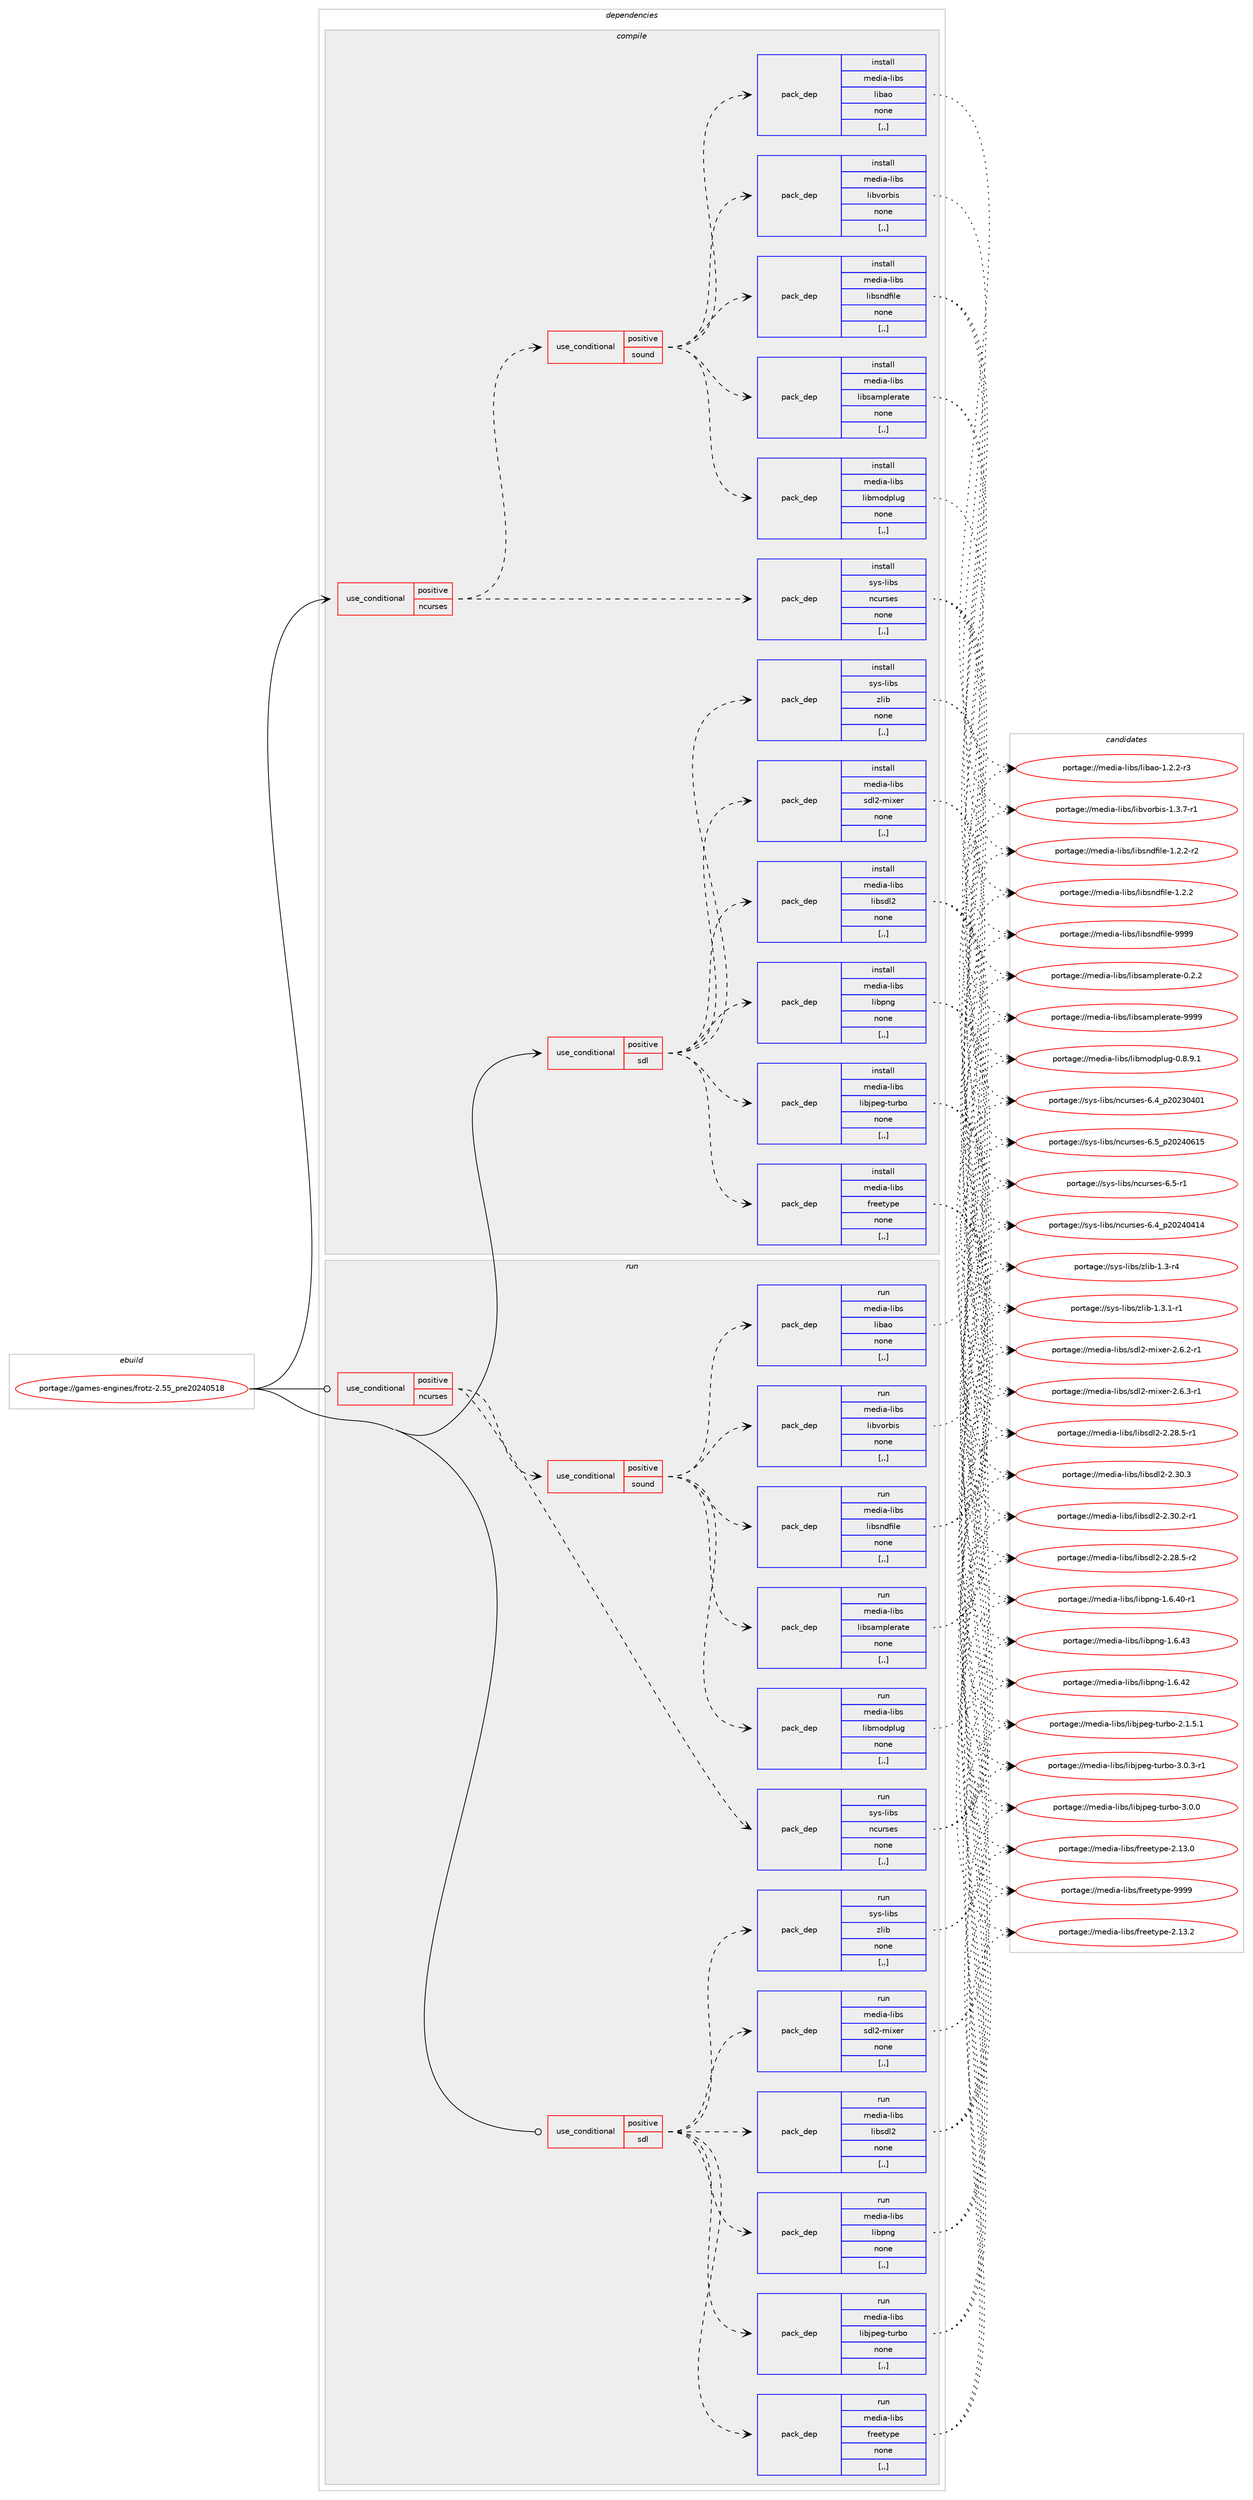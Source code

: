 digraph prolog {

# *************
# Graph options
# *************

newrank=true;
concentrate=true;
compound=true;
graph [rankdir=LR,fontname=Helvetica,fontsize=10,ranksep=1.5];#, ranksep=2.5, nodesep=0.2];
edge  [arrowhead=vee];
node  [fontname=Helvetica,fontsize=10];

# **********
# The ebuild
# **********

subgraph cluster_leftcol {
color=gray;
label=<<i>ebuild</i>>;
id [label="portage://games-engines/frotz-2.55_pre20240518", color=red, width=4, href="../games-engines/frotz-2.55_pre20240518.svg"];
}

# ****************
# The dependencies
# ****************

subgraph cluster_midcol {
color=gray;
label=<<i>dependencies</i>>;
subgraph cluster_compile {
fillcolor="#eeeeee";
style=filled;
label=<<i>compile</i>>;
subgraph cond63898 {
dependency229210 [label=<<TABLE BORDER="0" CELLBORDER="1" CELLSPACING="0" CELLPADDING="4"><TR><TD ROWSPAN="3" CELLPADDING="10">use_conditional</TD></TR><TR><TD>positive</TD></TR><TR><TD>ncurses</TD></TR></TABLE>>, shape=none, color=red];
subgraph pack163813 {
dependency229211 [label=<<TABLE BORDER="0" CELLBORDER="1" CELLSPACING="0" CELLPADDING="4" WIDTH="220"><TR><TD ROWSPAN="6" CELLPADDING="30">pack_dep</TD></TR><TR><TD WIDTH="110">install</TD></TR><TR><TD>sys-libs</TD></TR><TR><TD>ncurses</TD></TR><TR><TD>none</TD></TR><TR><TD>[,,]</TD></TR></TABLE>>, shape=none, color=blue];
}
dependency229210:e -> dependency229211:w [weight=20,style="dashed",arrowhead="vee"];
subgraph cond63899 {
dependency229212 [label=<<TABLE BORDER="0" CELLBORDER="1" CELLSPACING="0" CELLPADDING="4"><TR><TD ROWSPAN="3" CELLPADDING="10">use_conditional</TD></TR><TR><TD>positive</TD></TR><TR><TD>sound</TD></TR></TABLE>>, shape=none, color=red];
subgraph pack163814 {
dependency229213 [label=<<TABLE BORDER="0" CELLBORDER="1" CELLSPACING="0" CELLPADDING="4" WIDTH="220"><TR><TD ROWSPAN="6" CELLPADDING="30">pack_dep</TD></TR><TR><TD WIDTH="110">install</TD></TR><TR><TD>media-libs</TD></TR><TR><TD>libao</TD></TR><TR><TD>none</TD></TR><TR><TD>[,,]</TD></TR></TABLE>>, shape=none, color=blue];
}
dependency229212:e -> dependency229213:w [weight=20,style="dashed",arrowhead="vee"];
subgraph pack163815 {
dependency229214 [label=<<TABLE BORDER="0" CELLBORDER="1" CELLSPACING="0" CELLPADDING="4" WIDTH="220"><TR><TD ROWSPAN="6" CELLPADDING="30">pack_dep</TD></TR><TR><TD WIDTH="110">install</TD></TR><TR><TD>media-libs</TD></TR><TR><TD>libmodplug</TD></TR><TR><TD>none</TD></TR><TR><TD>[,,]</TD></TR></TABLE>>, shape=none, color=blue];
}
dependency229212:e -> dependency229214:w [weight=20,style="dashed",arrowhead="vee"];
subgraph pack163816 {
dependency229215 [label=<<TABLE BORDER="0" CELLBORDER="1" CELLSPACING="0" CELLPADDING="4" WIDTH="220"><TR><TD ROWSPAN="6" CELLPADDING="30">pack_dep</TD></TR><TR><TD WIDTH="110">install</TD></TR><TR><TD>media-libs</TD></TR><TR><TD>libsamplerate</TD></TR><TR><TD>none</TD></TR><TR><TD>[,,]</TD></TR></TABLE>>, shape=none, color=blue];
}
dependency229212:e -> dependency229215:w [weight=20,style="dashed",arrowhead="vee"];
subgraph pack163817 {
dependency229216 [label=<<TABLE BORDER="0" CELLBORDER="1" CELLSPACING="0" CELLPADDING="4" WIDTH="220"><TR><TD ROWSPAN="6" CELLPADDING="30">pack_dep</TD></TR><TR><TD WIDTH="110">install</TD></TR><TR><TD>media-libs</TD></TR><TR><TD>libsndfile</TD></TR><TR><TD>none</TD></TR><TR><TD>[,,]</TD></TR></TABLE>>, shape=none, color=blue];
}
dependency229212:e -> dependency229216:w [weight=20,style="dashed",arrowhead="vee"];
subgraph pack163818 {
dependency229217 [label=<<TABLE BORDER="0" CELLBORDER="1" CELLSPACING="0" CELLPADDING="4" WIDTH="220"><TR><TD ROWSPAN="6" CELLPADDING="30">pack_dep</TD></TR><TR><TD WIDTH="110">install</TD></TR><TR><TD>media-libs</TD></TR><TR><TD>libvorbis</TD></TR><TR><TD>none</TD></TR><TR><TD>[,,]</TD></TR></TABLE>>, shape=none, color=blue];
}
dependency229212:e -> dependency229217:w [weight=20,style="dashed",arrowhead="vee"];
}
dependency229210:e -> dependency229212:w [weight=20,style="dashed",arrowhead="vee"];
}
id:e -> dependency229210:w [weight=20,style="solid",arrowhead="vee"];
subgraph cond63900 {
dependency229218 [label=<<TABLE BORDER="0" CELLBORDER="1" CELLSPACING="0" CELLPADDING="4"><TR><TD ROWSPAN="3" CELLPADDING="10">use_conditional</TD></TR><TR><TD>positive</TD></TR><TR><TD>sdl</TD></TR></TABLE>>, shape=none, color=red];
subgraph pack163819 {
dependency229219 [label=<<TABLE BORDER="0" CELLBORDER="1" CELLSPACING="0" CELLPADDING="4" WIDTH="220"><TR><TD ROWSPAN="6" CELLPADDING="30">pack_dep</TD></TR><TR><TD WIDTH="110">install</TD></TR><TR><TD>media-libs</TD></TR><TR><TD>freetype</TD></TR><TR><TD>none</TD></TR><TR><TD>[,,]</TD></TR></TABLE>>, shape=none, color=blue];
}
dependency229218:e -> dependency229219:w [weight=20,style="dashed",arrowhead="vee"];
subgraph pack163820 {
dependency229220 [label=<<TABLE BORDER="0" CELLBORDER="1" CELLSPACING="0" CELLPADDING="4" WIDTH="220"><TR><TD ROWSPAN="6" CELLPADDING="30">pack_dep</TD></TR><TR><TD WIDTH="110">install</TD></TR><TR><TD>media-libs</TD></TR><TR><TD>libjpeg-turbo</TD></TR><TR><TD>none</TD></TR><TR><TD>[,,]</TD></TR></TABLE>>, shape=none, color=blue];
}
dependency229218:e -> dependency229220:w [weight=20,style="dashed",arrowhead="vee"];
subgraph pack163821 {
dependency229221 [label=<<TABLE BORDER="0" CELLBORDER="1" CELLSPACING="0" CELLPADDING="4" WIDTH="220"><TR><TD ROWSPAN="6" CELLPADDING="30">pack_dep</TD></TR><TR><TD WIDTH="110">install</TD></TR><TR><TD>media-libs</TD></TR><TR><TD>libpng</TD></TR><TR><TD>none</TD></TR><TR><TD>[,,]</TD></TR></TABLE>>, shape=none, color=blue];
}
dependency229218:e -> dependency229221:w [weight=20,style="dashed",arrowhead="vee"];
subgraph pack163822 {
dependency229222 [label=<<TABLE BORDER="0" CELLBORDER="1" CELLSPACING="0" CELLPADDING="4" WIDTH="220"><TR><TD ROWSPAN="6" CELLPADDING="30">pack_dep</TD></TR><TR><TD WIDTH="110">install</TD></TR><TR><TD>media-libs</TD></TR><TR><TD>libsdl2</TD></TR><TR><TD>none</TD></TR><TR><TD>[,,]</TD></TR></TABLE>>, shape=none, color=blue];
}
dependency229218:e -> dependency229222:w [weight=20,style="dashed",arrowhead="vee"];
subgraph pack163823 {
dependency229223 [label=<<TABLE BORDER="0" CELLBORDER="1" CELLSPACING="0" CELLPADDING="4" WIDTH="220"><TR><TD ROWSPAN="6" CELLPADDING="30">pack_dep</TD></TR><TR><TD WIDTH="110">install</TD></TR><TR><TD>media-libs</TD></TR><TR><TD>sdl2-mixer</TD></TR><TR><TD>none</TD></TR><TR><TD>[,,]</TD></TR></TABLE>>, shape=none, color=blue];
}
dependency229218:e -> dependency229223:w [weight=20,style="dashed",arrowhead="vee"];
subgraph pack163824 {
dependency229224 [label=<<TABLE BORDER="0" CELLBORDER="1" CELLSPACING="0" CELLPADDING="4" WIDTH="220"><TR><TD ROWSPAN="6" CELLPADDING="30">pack_dep</TD></TR><TR><TD WIDTH="110">install</TD></TR><TR><TD>sys-libs</TD></TR><TR><TD>zlib</TD></TR><TR><TD>none</TD></TR><TR><TD>[,,]</TD></TR></TABLE>>, shape=none, color=blue];
}
dependency229218:e -> dependency229224:w [weight=20,style="dashed",arrowhead="vee"];
}
id:e -> dependency229218:w [weight=20,style="solid",arrowhead="vee"];
}
subgraph cluster_compileandrun {
fillcolor="#eeeeee";
style=filled;
label=<<i>compile and run</i>>;
}
subgraph cluster_run {
fillcolor="#eeeeee";
style=filled;
label=<<i>run</i>>;
subgraph cond63901 {
dependency229225 [label=<<TABLE BORDER="0" CELLBORDER="1" CELLSPACING="0" CELLPADDING="4"><TR><TD ROWSPAN="3" CELLPADDING="10">use_conditional</TD></TR><TR><TD>positive</TD></TR><TR><TD>ncurses</TD></TR></TABLE>>, shape=none, color=red];
subgraph pack163825 {
dependency229226 [label=<<TABLE BORDER="0" CELLBORDER="1" CELLSPACING="0" CELLPADDING="4" WIDTH="220"><TR><TD ROWSPAN="6" CELLPADDING="30">pack_dep</TD></TR><TR><TD WIDTH="110">run</TD></TR><TR><TD>sys-libs</TD></TR><TR><TD>ncurses</TD></TR><TR><TD>none</TD></TR><TR><TD>[,,]</TD></TR></TABLE>>, shape=none, color=blue];
}
dependency229225:e -> dependency229226:w [weight=20,style="dashed",arrowhead="vee"];
subgraph cond63902 {
dependency229227 [label=<<TABLE BORDER="0" CELLBORDER="1" CELLSPACING="0" CELLPADDING="4"><TR><TD ROWSPAN="3" CELLPADDING="10">use_conditional</TD></TR><TR><TD>positive</TD></TR><TR><TD>sound</TD></TR></TABLE>>, shape=none, color=red];
subgraph pack163826 {
dependency229228 [label=<<TABLE BORDER="0" CELLBORDER="1" CELLSPACING="0" CELLPADDING="4" WIDTH="220"><TR><TD ROWSPAN="6" CELLPADDING="30">pack_dep</TD></TR><TR><TD WIDTH="110">run</TD></TR><TR><TD>media-libs</TD></TR><TR><TD>libao</TD></TR><TR><TD>none</TD></TR><TR><TD>[,,]</TD></TR></TABLE>>, shape=none, color=blue];
}
dependency229227:e -> dependency229228:w [weight=20,style="dashed",arrowhead="vee"];
subgraph pack163827 {
dependency229229 [label=<<TABLE BORDER="0" CELLBORDER="1" CELLSPACING="0" CELLPADDING="4" WIDTH="220"><TR><TD ROWSPAN="6" CELLPADDING="30">pack_dep</TD></TR><TR><TD WIDTH="110">run</TD></TR><TR><TD>media-libs</TD></TR><TR><TD>libmodplug</TD></TR><TR><TD>none</TD></TR><TR><TD>[,,]</TD></TR></TABLE>>, shape=none, color=blue];
}
dependency229227:e -> dependency229229:w [weight=20,style="dashed",arrowhead="vee"];
subgraph pack163828 {
dependency229230 [label=<<TABLE BORDER="0" CELLBORDER="1" CELLSPACING="0" CELLPADDING="4" WIDTH="220"><TR><TD ROWSPAN="6" CELLPADDING="30">pack_dep</TD></TR><TR><TD WIDTH="110">run</TD></TR><TR><TD>media-libs</TD></TR><TR><TD>libsamplerate</TD></TR><TR><TD>none</TD></TR><TR><TD>[,,]</TD></TR></TABLE>>, shape=none, color=blue];
}
dependency229227:e -> dependency229230:w [weight=20,style="dashed",arrowhead="vee"];
subgraph pack163829 {
dependency229231 [label=<<TABLE BORDER="0" CELLBORDER="1" CELLSPACING="0" CELLPADDING="4" WIDTH="220"><TR><TD ROWSPAN="6" CELLPADDING="30">pack_dep</TD></TR><TR><TD WIDTH="110">run</TD></TR><TR><TD>media-libs</TD></TR><TR><TD>libsndfile</TD></TR><TR><TD>none</TD></TR><TR><TD>[,,]</TD></TR></TABLE>>, shape=none, color=blue];
}
dependency229227:e -> dependency229231:w [weight=20,style="dashed",arrowhead="vee"];
subgraph pack163830 {
dependency229232 [label=<<TABLE BORDER="0" CELLBORDER="1" CELLSPACING="0" CELLPADDING="4" WIDTH="220"><TR><TD ROWSPAN="6" CELLPADDING="30">pack_dep</TD></TR><TR><TD WIDTH="110">run</TD></TR><TR><TD>media-libs</TD></TR><TR><TD>libvorbis</TD></TR><TR><TD>none</TD></TR><TR><TD>[,,]</TD></TR></TABLE>>, shape=none, color=blue];
}
dependency229227:e -> dependency229232:w [weight=20,style="dashed",arrowhead="vee"];
}
dependency229225:e -> dependency229227:w [weight=20,style="dashed",arrowhead="vee"];
}
id:e -> dependency229225:w [weight=20,style="solid",arrowhead="odot"];
subgraph cond63903 {
dependency229233 [label=<<TABLE BORDER="0" CELLBORDER="1" CELLSPACING="0" CELLPADDING="4"><TR><TD ROWSPAN="3" CELLPADDING="10">use_conditional</TD></TR><TR><TD>positive</TD></TR><TR><TD>sdl</TD></TR></TABLE>>, shape=none, color=red];
subgraph pack163831 {
dependency229234 [label=<<TABLE BORDER="0" CELLBORDER="1" CELLSPACING="0" CELLPADDING="4" WIDTH="220"><TR><TD ROWSPAN="6" CELLPADDING="30">pack_dep</TD></TR><TR><TD WIDTH="110">run</TD></TR><TR><TD>media-libs</TD></TR><TR><TD>freetype</TD></TR><TR><TD>none</TD></TR><TR><TD>[,,]</TD></TR></TABLE>>, shape=none, color=blue];
}
dependency229233:e -> dependency229234:w [weight=20,style="dashed",arrowhead="vee"];
subgraph pack163832 {
dependency229235 [label=<<TABLE BORDER="0" CELLBORDER="1" CELLSPACING="0" CELLPADDING="4" WIDTH="220"><TR><TD ROWSPAN="6" CELLPADDING="30">pack_dep</TD></TR><TR><TD WIDTH="110">run</TD></TR><TR><TD>media-libs</TD></TR><TR><TD>libjpeg-turbo</TD></TR><TR><TD>none</TD></TR><TR><TD>[,,]</TD></TR></TABLE>>, shape=none, color=blue];
}
dependency229233:e -> dependency229235:w [weight=20,style="dashed",arrowhead="vee"];
subgraph pack163833 {
dependency229236 [label=<<TABLE BORDER="0" CELLBORDER="1" CELLSPACING="0" CELLPADDING="4" WIDTH="220"><TR><TD ROWSPAN="6" CELLPADDING="30">pack_dep</TD></TR><TR><TD WIDTH="110">run</TD></TR><TR><TD>media-libs</TD></TR><TR><TD>libpng</TD></TR><TR><TD>none</TD></TR><TR><TD>[,,]</TD></TR></TABLE>>, shape=none, color=blue];
}
dependency229233:e -> dependency229236:w [weight=20,style="dashed",arrowhead="vee"];
subgraph pack163834 {
dependency229237 [label=<<TABLE BORDER="0" CELLBORDER="1" CELLSPACING="0" CELLPADDING="4" WIDTH="220"><TR><TD ROWSPAN="6" CELLPADDING="30">pack_dep</TD></TR><TR><TD WIDTH="110">run</TD></TR><TR><TD>media-libs</TD></TR><TR><TD>libsdl2</TD></TR><TR><TD>none</TD></TR><TR><TD>[,,]</TD></TR></TABLE>>, shape=none, color=blue];
}
dependency229233:e -> dependency229237:w [weight=20,style="dashed",arrowhead="vee"];
subgraph pack163835 {
dependency229238 [label=<<TABLE BORDER="0" CELLBORDER="1" CELLSPACING="0" CELLPADDING="4" WIDTH="220"><TR><TD ROWSPAN="6" CELLPADDING="30">pack_dep</TD></TR><TR><TD WIDTH="110">run</TD></TR><TR><TD>media-libs</TD></TR><TR><TD>sdl2-mixer</TD></TR><TR><TD>none</TD></TR><TR><TD>[,,]</TD></TR></TABLE>>, shape=none, color=blue];
}
dependency229233:e -> dependency229238:w [weight=20,style="dashed",arrowhead="vee"];
subgraph pack163836 {
dependency229239 [label=<<TABLE BORDER="0" CELLBORDER="1" CELLSPACING="0" CELLPADDING="4" WIDTH="220"><TR><TD ROWSPAN="6" CELLPADDING="30">pack_dep</TD></TR><TR><TD WIDTH="110">run</TD></TR><TR><TD>sys-libs</TD></TR><TR><TD>zlib</TD></TR><TR><TD>none</TD></TR><TR><TD>[,,]</TD></TR></TABLE>>, shape=none, color=blue];
}
dependency229233:e -> dependency229239:w [weight=20,style="dashed",arrowhead="vee"];
}
id:e -> dependency229233:w [weight=20,style="solid",arrowhead="odot"];
}
}

# **************
# The candidates
# **************

subgraph cluster_choices {
rank=same;
color=gray;
label=<<i>candidates</i>>;

subgraph choice163813 {
color=black;
nodesep=1;
choice1151211154510810598115471109911711411510111545544653951125048505248544953 [label="portage://sys-libs/ncurses-6.5_p20240615", color=red, width=4,href="../sys-libs/ncurses-6.5_p20240615.svg"];
choice11512111545108105981154711099117114115101115455446534511449 [label="portage://sys-libs/ncurses-6.5-r1", color=red, width=4,href="../sys-libs/ncurses-6.5-r1.svg"];
choice1151211154510810598115471109911711411510111545544652951125048505248524952 [label="portage://sys-libs/ncurses-6.4_p20240414", color=red, width=4,href="../sys-libs/ncurses-6.4_p20240414.svg"];
choice1151211154510810598115471109911711411510111545544652951125048505148524849 [label="portage://sys-libs/ncurses-6.4_p20230401", color=red, width=4,href="../sys-libs/ncurses-6.4_p20230401.svg"];
dependency229211:e -> choice1151211154510810598115471109911711411510111545544653951125048505248544953:w [style=dotted,weight="100"];
dependency229211:e -> choice11512111545108105981154711099117114115101115455446534511449:w [style=dotted,weight="100"];
dependency229211:e -> choice1151211154510810598115471109911711411510111545544652951125048505248524952:w [style=dotted,weight="100"];
dependency229211:e -> choice1151211154510810598115471109911711411510111545544652951125048505148524849:w [style=dotted,weight="100"];
}
subgraph choice163814 {
color=black;
nodesep=1;
choice1091011001059745108105981154710810598971114549465046504511451 [label="portage://media-libs/libao-1.2.2-r3", color=red, width=4,href="../media-libs/libao-1.2.2-r3.svg"];
dependency229213:e -> choice1091011001059745108105981154710810598971114549465046504511451:w [style=dotted,weight="100"];
}
subgraph choice163815 {
color=black;
nodesep=1;
choice10910110010597451081059811547108105981091111001121081171034548465646574649 [label="portage://media-libs/libmodplug-0.8.9.1", color=red, width=4,href="../media-libs/libmodplug-0.8.9.1.svg"];
dependency229214:e -> choice10910110010597451081059811547108105981091111001121081171034548465646574649:w [style=dotted,weight="100"];
}
subgraph choice163816 {
color=black;
nodesep=1;
choice109101100105974510810598115471081059811597109112108101114971161014557575757 [label="portage://media-libs/libsamplerate-9999", color=red, width=4,href="../media-libs/libsamplerate-9999.svg"];
choice10910110010597451081059811547108105981159710911210810111497116101454846504650 [label="portage://media-libs/libsamplerate-0.2.2", color=red, width=4,href="../media-libs/libsamplerate-0.2.2.svg"];
dependency229215:e -> choice109101100105974510810598115471081059811597109112108101114971161014557575757:w [style=dotted,weight="100"];
dependency229215:e -> choice10910110010597451081059811547108105981159710911210810111497116101454846504650:w [style=dotted,weight="100"];
}
subgraph choice163817 {
color=black;
nodesep=1;
choice10910110010597451081059811547108105981151101001021051081014557575757 [label="portage://media-libs/libsndfile-9999", color=red, width=4,href="../media-libs/libsndfile-9999.svg"];
choice10910110010597451081059811547108105981151101001021051081014549465046504511450 [label="portage://media-libs/libsndfile-1.2.2-r2", color=red, width=4,href="../media-libs/libsndfile-1.2.2-r2.svg"];
choice1091011001059745108105981154710810598115110100102105108101454946504650 [label="portage://media-libs/libsndfile-1.2.2", color=red, width=4,href="../media-libs/libsndfile-1.2.2.svg"];
dependency229216:e -> choice10910110010597451081059811547108105981151101001021051081014557575757:w [style=dotted,weight="100"];
dependency229216:e -> choice10910110010597451081059811547108105981151101001021051081014549465046504511450:w [style=dotted,weight="100"];
dependency229216:e -> choice1091011001059745108105981154710810598115110100102105108101454946504650:w [style=dotted,weight="100"];
}
subgraph choice163818 {
color=black;
nodesep=1;
choice1091011001059745108105981154710810598118111114981051154549465146554511449 [label="portage://media-libs/libvorbis-1.3.7-r1", color=red, width=4,href="../media-libs/libvorbis-1.3.7-r1.svg"];
dependency229217:e -> choice1091011001059745108105981154710810598118111114981051154549465146554511449:w [style=dotted,weight="100"];
}
subgraph choice163819 {
color=black;
nodesep=1;
choice109101100105974510810598115471021141011011161211121014557575757 [label="portage://media-libs/freetype-9999", color=red, width=4,href="../media-libs/freetype-9999.svg"];
choice1091011001059745108105981154710211410110111612111210145504649514650 [label="portage://media-libs/freetype-2.13.2", color=red, width=4,href="../media-libs/freetype-2.13.2.svg"];
choice1091011001059745108105981154710211410110111612111210145504649514648 [label="portage://media-libs/freetype-2.13.0", color=red, width=4,href="../media-libs/freetype-2.13.0.svg"];
dependency229219:e -> choice109101100105974510810598115471021141011011161211121014557575757:w [style=dotted,weight="100"];
dependency229219:e -> choice1091011001059745108105981154710211410110111612111210145504649514650:w [style=dotted,weight="100"];
dependency229219:e -> choice1091011001059745108105981154710211410110111612111210145504649514648:w [style=dotted,weight="100"];
}
subgraph choice163820 {
color=black;
nodesep=1;
choice109101100105974510810598115471081059810611210110345116117114981114551464846514511449 [label="portage://media-libs/libjpeg-turbo-3.0.3-r1", color=red, width=4,href="../media-libs/libjpeg-turbo-3.0.3-r1.svg"];
choice10910110010597451081059811547108105981061121011034511611711498111455146484648 [label="portage://media-libs/libjpeg-turbo-3.0.0", color=red, width=4,href="../media-libs/libjpeg-turbo-3.0.0.svg"];
choice109101100105974510810598115471081059810611210110345116117114981114550464946534649 [label="portage://media-libs/libjpeg-turbo-2.1.5.1", color=red, width=4,href="../media-libs/libjpeg-turbo-2.1.5.1.svg"];
dependency229220:e -> choice109101100105974510810598115471081059810611210110345116117114981114551464846514511449:w [style=dotted,weight="100"];
dependency229220:e -> choice10910110010597451081059811547108105981061121011034511611711498111455146484648:w [style=dotted,weight="100"];
dependency229220:e -> choice109101100105974510810598115471081059810611210110345116117114981114550464946534649:w [style=dotted,weight="100"];
}
subgraph choice163821 {
color=black;
nodesep=1;
choice109101100105974510810598115471081059811211010345494654465251 [label="portage://media-libs/libpng-1.6.43", color=red, width=4,href="../media-libs/libpng-1.6.43.svg"];
choice109101100105974510810598115471081059811211010345494654465250 [label="portage://media-libs/libpng-1.6.42", color=red, width=4,href="../media-libs/libpng-1.6.42.svg"];
choice1091011001059745108105981154710810598112110103454946544652484511449 [label="portage://media-libs/libpng-1.6.40-r1", color=red, width=4,href="../media-libs/libpng-1.6.40-r1.svg"];
dependency229221:e -> choice109101100105974510810598115471081059811211010345494654465251:w [style=dotted,weight="100"];
dependency229221:e -> choice109101100105974510810598115471081059811211010345494654465250:w [style=dotted,weight="100"];
dependency229221:e -> choice1091011001059745108105981154710810598112110103454946544652484511449:w [style=dotted,weight="100"];
}
subgraph choice163822 {
color=black;
nodesep=1;
choice10910110010597451081059811547108105981151001085045504651484651 [label="portage://media-libs/libsdl2-2.30.3", color=red, width=4,href="../media-libs/libsdl2-2.30.3.svg"];
choice109101100105974510810598115471081059811510010850455046514846504511449 [label="portage://media-libs/libsdl2-2.30.2-r1", color=red, width=4,href="../media-libs/libsdl2-2.30.2-r1.svg"];
choice109101100105974510810598115471081059811510010850455046505646534511450 [label="portage://media-libs/libsdl2-2.28.5-r2", color=red, width=4,href="../media-libs/libsdl2-2.28.5-r2.svg"];
choice109101100105974510810598115471081059811510010850455046505646534511449 [label="portage://media-libs/libsdl2-2.28.5-r1", color=red, width=4,href="../media-libs/libsdl2-2.28.5-r1.svg"];
dependency229222:e -> choice10910110010597451081059811547108105981151001085045504651484651:w [style=dotted,weight="100"];
dependency229222:e -> choice109101100105974510810598115471081059811510010850455046514846504511449:w [style=dotted,weight="100"];
dependency229222:e -> choice109101100105974510810598115471081059811510010850455046505646534511450:w [style=dotted,weight="100"];
dependency229222:e -> choice109101100105974510810598115471081059811510010850455046505646534511449:w [style=dotted,weight="100"];
}
subgraph choice163823 {
color=black;
nodesep=1;
choice1091011001059745108105981154711510010850451091051201011144550465446514511449 [label="portage://media-libs/sdl2-mixer-2.6.3-r1", color=red, width=4,href="../media-libs/sdl2-mixer-2.6.3-r1.svg"];
choice1091011001059745108105981154711510010850451091051201011144550465446504511449 [label="portage://media-libs/sdl2-mixer-2.6.2-r1", color=red, width=4,href="../media-libs/sdl2-mixer-2.6.2-r1.svg"];
dependency229223:e -> choice1091011001059745108105981154711510010850451091051201011144550465446514511449:w [style=dotted,weight="100"];
dependency229223:e -> choice1091011001059745108105981154711510010850451091051201011144550465446504511449:w [style=dotted,weight="100"];
}
subgraph choice163824 {
color=black;
nodesep=1;
choice115121115451081059811547122108105984549465146494511449 [label="portage://sys-libs/zlib-1.3.1-r1", color=red, width=4,href="../sys-libs/zlib-1.3.1-r1.svg"];
choice11512111545108105981154712210810598454946514511452 [label="portage://sys-libs/zlib-1.3-r4", color=red, width=4,href="../sys-libs/zlib-1.3-r4.svg"];
dependency229224:e -> choice115121115451081059811547122108105984549465146494511449:w [style=dotted,weight="100"];
dependency229224:e -> choice11512111545108105981154712210810598454946514511452:w [style=dotted,weight="100"];
}
subgraph choice163825 {
color=black;
nodesep=1;
choice1151211154510810598115471109911711411510111545544653951125048505248544953 [label="portage://sys-libs/ncurses-6.5_p20240615", color=red, width=4,href="../sys-libs/ncurses-6.5_p20240615.svg"];
choice11512111545108105981154711099117114115101115455446534511449 [label="portage://sys-libs/ncurses-6.5-r1", color=red, width=4,href="../sys-libs/ncurses-6.5-r1.svg"];
choice1151211154510810598115471109911711411510111545544652951125048505248524952 [label="portage://sys-libs/ncurses-6.4_p20240414", color=red, width=4,href="../sys-libs/ncurses-6.4_p20240414.svg"];
choice1151211154510810598115471109911711411510111545544652951125048505148524849 [label="portage://sys-libs/ncurses-6.4_p20230401", color=red, width=4,href="../sys-libs/ncurses-6.4_p20230401.svg"];
dependency229226:e -> choice1151211154510810598115471109911711411510111545544653951125048505248544953:w [style=dotted,weight="100"];
dependency229226:e -> choice11512111545108105981154711099117114115101115455446534511449:w [style=dotted,weight="100"];
dependency229226:e -> choice1151211154510810598115471109911711411510111545544652951125048505248524952:w [style=dotted,weight="100"];
dependency229226:e -> choice1151211154510810598115471109911711411510111545544652951125048505148524849:w [style=dotted,weight="100"];
}
subgraph choice163826 {
color=black;
nodesep=1;
choice1091011001059745108105981154710810598971114549465046504511451 [label="portage://media-libs/libao-1.2.2-r3", color=red, width=4,href="../media-libs/libao-1.2.2-r3.svg"];
dependency229228:e -> choice1091011001059745108105981154710810598971114549465046504511451:w [style=dotted,weight="100"];
}
subgraph choice163827 {
color=black;
nodesep=1;
choice10910110010597451081059811547108105981091111001121081171034548465646574649 [label="portage://media-libs/libmodplug-0.8.9.1", color=red, width=4,href="../media-libs/libmodplug-0.8.9.1.svg"];
dependency229229:e -> choice10910110010597451081059811547108105981091111001121081171034548465646574649:w [style=dotted,weight="100"];
}
subgraph choice163828 {
color=black;
nodesep=1;
choice109101100105974510810598115471081059811597109112108101114971161014557575757 [label="portage://media-libs/libsamplerate-9999", color=red, width=4,href="../media-libs/libsamplerate-9999.svg"];
choice10910110010597451081059811547108105981159710911210810111497116101454846504650 [label="portage://media-libs/libsamplerate-0.2.2", color=red, width=4,href="../media-libs/libsamplerate-0.2.2.svg"];
dependency229230:e -> choice109101100105974510810598115471081059811597109112108101114971161014557575757:w [style=dotted,weight="100"];
dependency229230:e -> choice10910110010597451081059811547108105981159710911210810111497116101454846504650:w [style=dotted,weight="100"];
}
subgraph choice163829 {
color=black;
nodesep=1;
choice10910110010597451081059811547108105981151101001021051081014557575757 [label="portage://media-libs/libsndfile-9999", color=red, width=4,href="../media-libs/libsndfile-9999.svg"];
choice10910110010597451081059811547108105981151101001021051081014549465046504511450 [label="portage://media-libs/libsndfile-1.2.2-r2", color=red, width=4,href="../media-libs/libsndfile-1.2.2-r2.svg"];
choice1091011001059745108105981154710810598115110100102105108101454946504650 [label="portage://media-libs/libsndfile-1.2.2", color=red, width=4,href="../media-libs/libsndfile-1.2.2.svg"];
dependency229231:e -> choice10910110010597451081059811547108105981151101001021051081014557575757:w [style=dotted,weight="100"];
dependency229231:e -> choice10910110010597451081059811547108105981151101001021051081014549465046504511450:w [style=dotted,weight="100"];
dependency229231:e -> choice1091011001059745108105981154710810598115110100102105108101454946504650:w [style=dotted,weight="100"];
}
subgraph choice163830 {
color=black;
nodesep=1;
choice1091011001059745108105981154710810598118111114981051154549465146554511449 [label="portage://media-libs/libvorbis-1.3.7-r1", color=red, width=4,href="../media-libs/libvorbis-1.3.7-r1.svg"];
dependency229232:e -> choice1091011001059745108105981154710810598118111114981051154549465146554511449:w [style=dotted,weight="100"];
}
subgraph choice163831 {
color=black;
nodesep=1;
choice109101100105974510810598115471021141011011161211121014557575757 [label="portage://media-libs/freetype-9999", color=red, width=4,href="../media-libs/freetype-9999.svg"];
choice1091011001059745108105981154710211410110111612111210145504649514650 [label="portage://media-libs/freetype-2.13.2", color=red, width=4,href="../media-libs/freetype-2.13.2.svg"];
choice1091011001059745108105981154710211410110111612111210145504649514648 [label="portage://media-libs/freetype-2.13.0", color=red, width=4,href="../media-libs/freetype-2.13.0.svg"];
dependency229234:e -> choice109101100105974510810598115471021141011011161211121014557575757:w [style=dotted,weight="100"];
dependency229234:e -> choice1091011001059745108105981154710211410110111612111210145504649514650:w [style=dotted,weight="100"];
dependency229234:e -> choice1091011001059745108105981154710211410110111612111210145504649514648:w [style=dotted,weight="100"];
}
subgraph choice163832 {
color=black;
nodesep=1;
choice109101100105974510810598115471081059810611210110345116117114981114551464846514511449 [label="portage://media-libs/libjpeg-turbo-3.0.3-r1", color=red, width=4,href="../media-libs/libjpeg-turbo-3.0.3-r1.svg"];
choice10910110010597451081059811547108105981061121011034511611711498111455146484648 [label="portage://media-libs/libjpeg-turbo-3.0.0", color=red, width=4,href="../media-libs/libjpeg-turbo-3.0.0.svg"];
choice109101100105974510810598115471081059810611210110345116117114981114550464946534649 [label="portage://media-libs/libjpeg-turbo-2.1.5.1", color=red, width=4,href="../media-libs/libjpeg-turbo-2.1.5.1.svg"];
dependency229235:e -> choice109101100105974510810598115471081059810611210110345116117114981114551464846514511449:w [style=dotted,weight="100"];
dependency229235:e -> choice10910110010597451081059811547108105981061121011034511611711498111455146484648:w [style=dotted,weight="100"];
dependency229235:e -> choice109101100105974510810598115471081059810611210110345116117114981114550464946534649:w [style=dotted,weight="100"];
}
subgraph choice163833 {
color=black;
nodesep=1;
choice109101100105974510810598115471081059811211010345494654465251 [label="portage://media-libs/libpng-1.6.43", color=red, width=4,href="../media-libs/libpng-1.6.43.svg"];
choice109101100105974510810598115471081059811211010345494654465250 [label="portage://media-libs/libpng-1.6.42", color=red, width=4,href="../media-libs/libpng-1.6.42.svg"];
choice1091011001059745108105981154710810598112110103454946544652484511449 [label="portage://media-libs/libpng-1.6.40-r1", color=red, width=4,href="../media-libs/libpng-1.6.40-r1.svg"];
dependency229236:e -> choice109101100105974510810598115471081059811211010345494654465251:w [style=dotted,weight="100"];
dependency229236:e -> choice109101100105974510810598115471081059811211010345494654465250:w [style=dotted,weight="100"];
dependency229236:e -> choice1091011001059745108105981154710810598112110103454946544652484511449:w [style=dotted,weight="100"];
}
subgraph choice163834 {
color=black;
nodesep=1;
choice10910110010597451081059811547108105981151001085045504651484651 [label="portage://media-libs/libsdl2-2.30.3", color=red, width=4,href="../media-libs/libsdl2-2.30.3.svg"];
choice109101100105974510810598115471081059811510010850455046514846504511449 [label="portage://media-libs/libsdl2-2.30.2-r1", color=red, width=4,href="../media-libs/libsdl2-2.30.2-r1.svg"];
choice109101100105974510810598115471081059811510010850455046505646534511450 [label="portage://media-libs/libsdl2-2.28.5-r2", color=red, width=4,href="../media-libs/libsdl2-2.28.5-r2.svg"];
choice109101100105974510810598115471081059811510010850455046505646534511449 [label="portage://media-libs/libsdl2-2.28.5-r1", color=red, width=4,href="../media-libs/libsdl2-2.28.5-r1.svg"];
dependency229237:e -> choice10910110010597451081059811547108105981151001085045504651484651:w [style=dotted,weight="100"];
dependency229237:e -> choice109101100105974510810598115471081059811510010850455046514846504511449:w [style=dotted,weight="100"];
dependency229237:e -> choice109101100105974510810598115471081059811510010850455046505646534511450:w [style=dotted,weight="100"];
dependency229237:e -> choice109101100105974510810598115471081059811510010850455046505646534511449:w [style=dotted,weight="100"];
}
subgraph choice163835 {
color=black;
nodesep=1;
choice1091011001059745108105981154711510010850451091051201011144550465446514511449 [label="portage://media-libs/sdl2-mixer-2.6.3-r1", color=red, width=4,href="../media-libs/sdl2-mixer-2.6.3-r1.svg"];
choice1091011001059745108105981154711510010850451091051201011144550465446504511449 [label="portage://media-libs/sdl2-mixer-2.6.2-r1", color=red, width=4,href="../media-libs/sdl2-mixer-2.6.2-r1.svg"];
dependency229238:e -> choice1091011001059745108105981154711510010850451091051201011144550465446514511449:w [style=dotted,weight="100"];
dependency229238:e -> choice1091011001059745108105981154711510010850451091051201011144550465446504511449:w [style=dotted,weight="100"];
}
subgraph choice163836 {
color=black;
nodesep=1;
choice115121115451081059811547122108105984549465146494511449 [label="portage://sys-libs/zlib-1.3.1-r1", color=red, width=4,href="../sys-libs/zlib-1.3.1-r1.svg"];
choice11512111545108105981154712210810598454946514511452 [label="portage://sys-libs/zlib-1.3-r4", color=red, width=4,href="../sys-libs/zlib-1.3-r4.svg"];
dependency229239:e -> choice115121115451081059811547122108105984549465146494511449:w [style=dotted,weight="100"];
dependency229239:e -> choice11512111545108105981154712210810598454946514511452:w [style=dotted,weight="100"];
}
}

}
